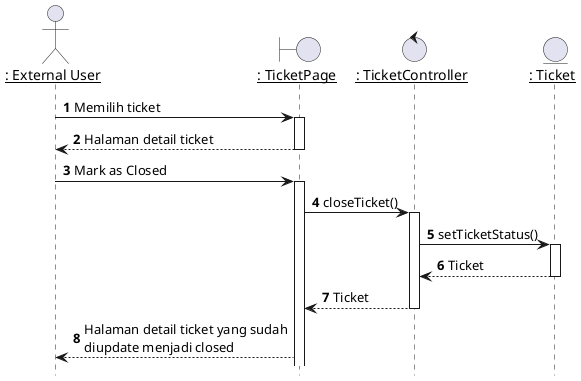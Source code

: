 @startuml Menutup Ticket

hide footbox

' title "Menutup Ticket"

actor EU as "__: External User__"
boundary TicketPage as "__: TicketPage__"
control TicketController as "__: TicketController__"
entity Ticket as "__: Ticket__"

autonumber 1
'list
EU -> TicketPage: Memilih ticket
activate TicketPage

TicketPage --> EU: Halaman detail ticket
deactivate TicketPage

'Menutup ticket
EU -> TicketPage: Mark as Closed
activate TicketPage

TicketPage -> TicketController: closeTicket()
activate TicketController

TicketController -> Ticket: setTicketStatus()
activate Ticket

Ticket --> TicketController : Ticket
deactivate Ticket

TicketController --> TicketPage : Ticket
deactivate TicketController

TicketPage --> EU : Halaman detail ticket yang sudah\ndiupdate menjadi closed


@enduml
